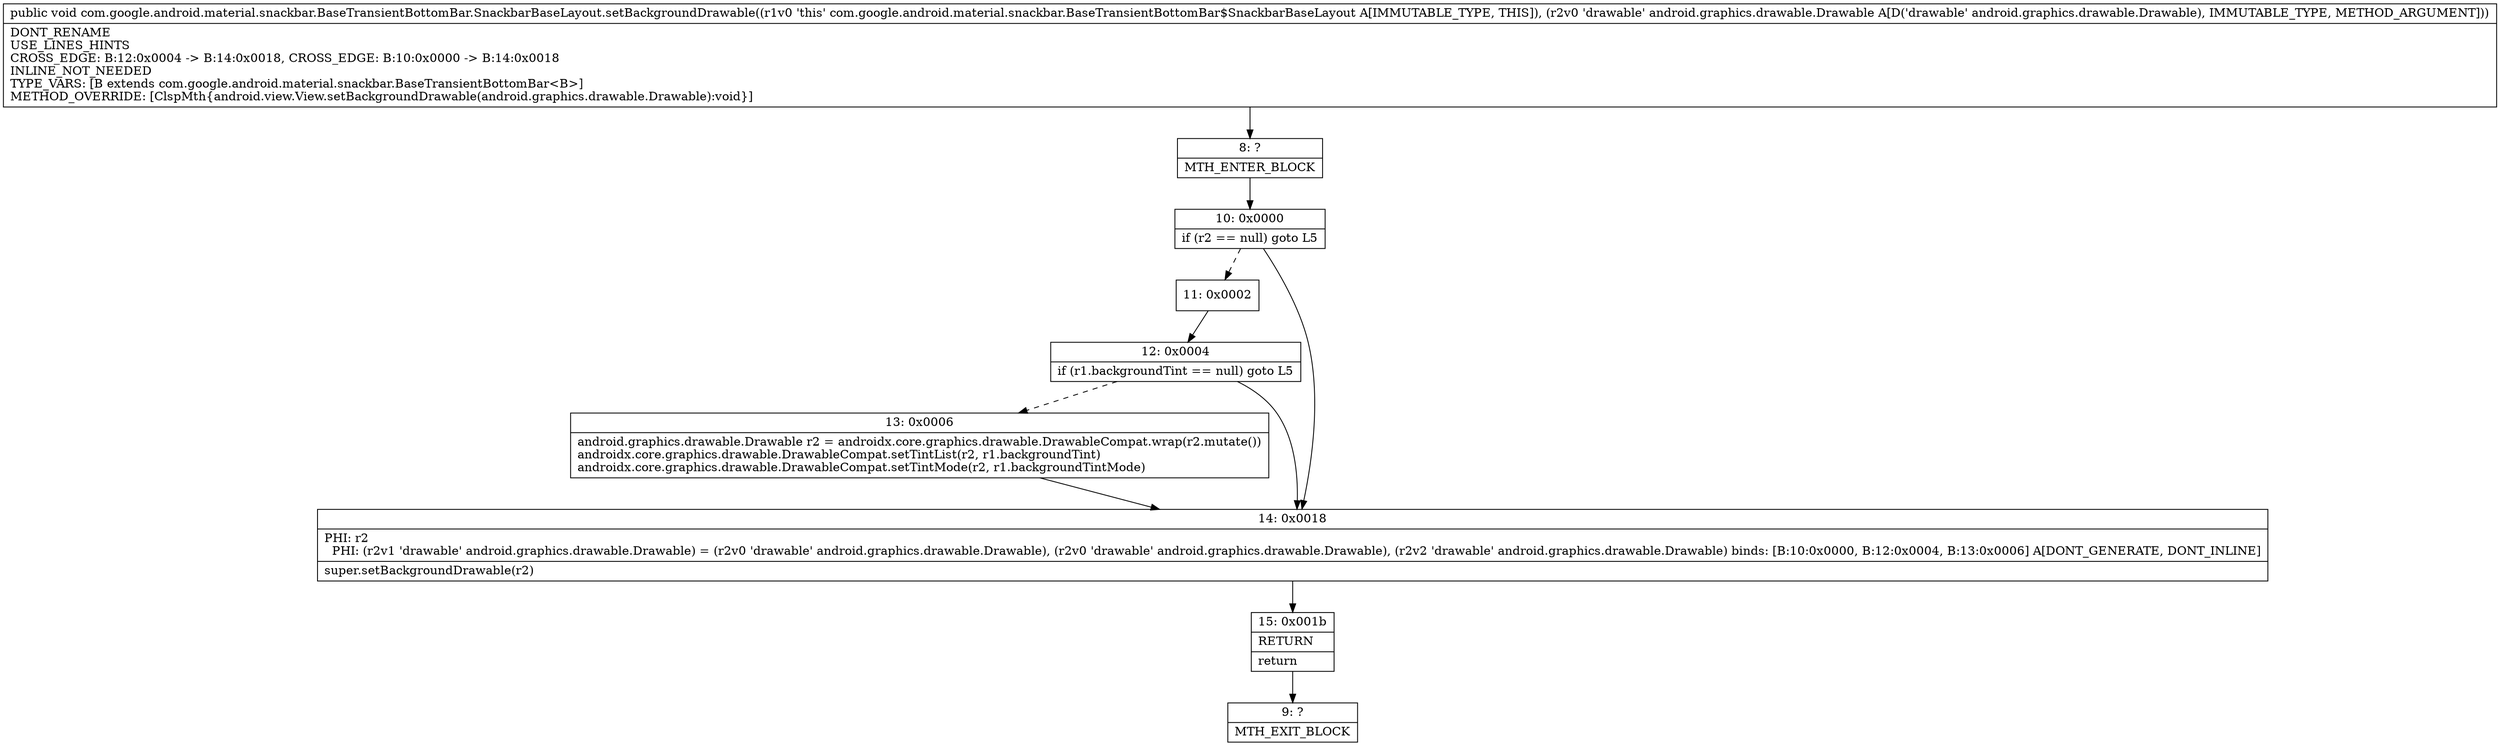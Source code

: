 digraph "CFG forcom.google.android.material.snackbar.BaseTransientBottomBar.SnackbarBaseLayout.setBackgroundDrawable(Landroid\/graphics\/drawable\/Drawable;)V" {
Node_8 [shape=record,label="{8\:\ ?|MTH_ENTER_BLOCK\l}"];
Node_10 [shape=record,label="{10\:\ 0x0000|if (r2 == null) goto L5\l}"];
Node_11 [shape=record,label="{11\:\ 0x0002}"];
Node_12 [shape=record,label="{12\:\ 0x0004|if (r1.backgroundTint == null) goto L5\l}"];
Node_13 [shape=record,label="{13\:\ 0x0006|android.graphics.drawable.Drawable r2 = androidx.core.graphics.drawable.DrawableCompat.wrap(r2.mutate())\landroidx.core.graphics.drawable.DrawableCompat.setTintList(r2, r1.backgroundTint)\landroidx.core.graphics.drawable.DrawableCompat.setTintMode(r2, r1.backgroundTintMode)\l}"];
Node_14 [shape=record,label="{14\:\ 0x0018|PHI: r2 \l  PHI: (r2v1 'drawable' android.graphics.drawable.Drawable) = (r2v0 'drawable' android.graphics.drawable.Drawable), (r2v0 'drawable' android.graphics.drawable.Drawable), (r2v2 'drawable' android.graphics.drawable.Drawable) binds: [B:10:0x0000, B:12:0x0004, B:13:0x0006] A[DONT_GENERATE, DONT_INLINE]\l|super.setBackgroundDrawable(r2)\l}"];
Node_15 [shape=record,label="{15\:\ 0x001b|RETURN\l|return\l}"];
Node_9 [shape=record,label="{9\:\ ?|MTH_EXIT_BLOCK\l}"];
MethodNode[shape=record,label="{public void com.google.android.material.snackbar.BaseTransientBottomBar.SnackbarBaseLayout.setBackgroundDrawable((r1v0 'this' com.google.android.material.snackbar.BaseTransientBottomBar$SnackbarBaseLayout A[IMMUTABLE_TYPE, THIS]), (r2v0 'drawable' android.graphics.drawable.Drawable A[D('drawable' android.graphics.drawable.Drawable), IMMUTABLE_TYPE, METHOD_ARGUMENT]))  | DONT_RENAME\lUSE_LINES_HINTS\lCROSS_EDGE: B:12:0x0004 \-\> B:14:0x0018, CROSS_EDGE: B:10:0x0000 \-\> B:14:0x0018\lINLINE_NOT_NEEDED\lTYPE_VARS: [B extends com.google.android.material.snackbar.BaseTransientBottomBar\<B\>]\lMETHOD_OVERRIDE: [ClspMth\{android.view.View.setBackgroundDrawable(android.graphics.drawable.Drawable):void\}]\l}"];
MethodNode -> Node_8;Node_8 -> Node_10;
Node_10 -> Node_11[style=dashed];
Node_10 -> Node_14;
Node_11 -> Node_12;
Node_12 -> Node_13[style=dashed];
Node_12 -> Node_14;
Node_13 -> Node_14;
Node_14 -> Node_15;
Node_15 -> Node_9;
}

